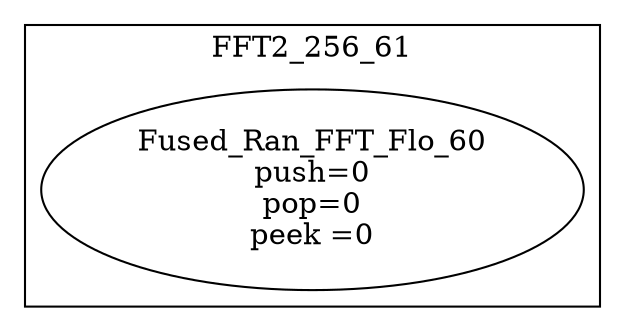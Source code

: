 digraph streamit {
subgraph cluster_node1 {
 label="FFT2_256_61";
node2 [ label="Fused_Ran_FFT_Flo_60\npush=0\npop=0\npeek =0" ]
}
}
